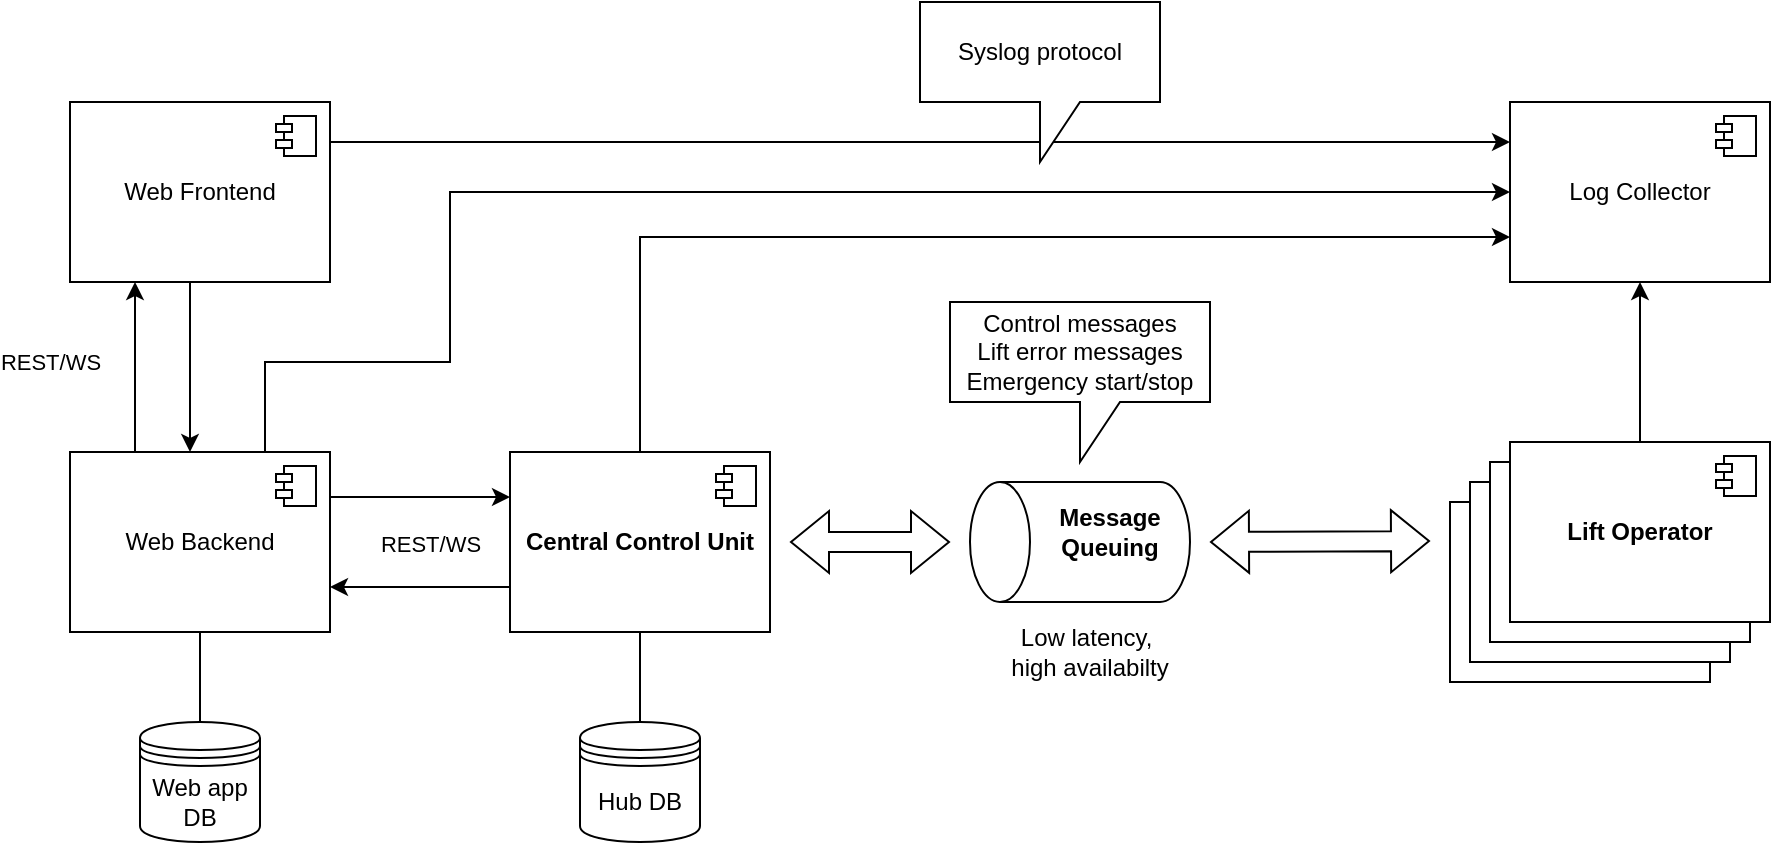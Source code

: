 <mxfile version="17.0.0"><diagram name="Page-1" id="emTHB_59putQoY60RVXt"><mxGraphModel dx="2048" dy="641" grid="1" gridSize="10" guides="1" tooltips="1" connect="1" arrows="1" fold="1" page="1" pageScale="1" pageWidth="850" pageHeight="1100" math="0" shadow="0"><root><mxCell id="0"/><mxCell id="1" parent="0"/><mxCell id="O1c68fL4nk2ieSyrmUxd-2" value="&lt;b&gt;Lift Operator&lt;br&gt;&lt;/b&gt;" style="html=1;dropTarget=0;whiteSpace=wrap;" parent="1" vertex="1"><mxGeometry x="630" y="440" width="130" height="90" as="geometry"/></mxCell><mxCell id="O1c68fL4nk2ieSyrmUxd-3" value="" style="shape=module;jettyWidth=8;jettyHeight=4;" parent="O1c68fL4nk2ieSyrmUxd-2" vertex="1"><mxGeometry x="1" width="20" height="20" relative="1" as="geometry"><mxPoint x="-27" y="7" as="offset"/></mxGeometry></mxCell><mxCell id="O1c68fL4nk2ieSyrmUxd-4" value="&lt;b&gt;Lift Operator&lt;br&gt;&lt;/b&gt;" style="html=1;dropTarget=0;whiteSpace=wrap;" parent="1" vertex="1"><mxGeometry x="640" y="430" width="130" height="90" as="geometry"/></mxCell><mxCell id="O1c68fL4nk2ieSyrmUxd-5" value="" style="shape=module;jettyWidth=8;jettyHeight=4;" parent="O1c68fL4nk2ieSyrmUxd-4" vertex="1"><mxGeometry x="1" width="20" height="20" relative="1" as="geometry"><mxPoint x="-27" y="7" as="offset"/></mxGeometry></mxCell><mxCell id="O1c68fL4nk2ieSyrmUxd-6" value="&lt;b&gt;Lift Operator&lt;br&gt;&lt;/b&gt;" style="html=1;dropTarget=0;whiteSpace=wrap;" parent="1" vertex="1"><mxGeometry x="650" y="420" width="130" height="90" as="geometry"/></mxCell><mxCell id="O1c68fL4nk2ieSyrmUxd-7" value="" style="shape=module;jettyWidth=8;jettyHeight=4;" parent="O1c68fL4nk2ieSyrmUxd-6" vertex="1"><mxGeometry x="1" width="20" height="20" relative="1" as="geometry"><mxPoint x="-27" y="7" as="offset"/></mxGeometry></mxCell><mxCell id="O1c68fL4nk2ieSyrmUxd-44" style="edgeStyle=orthogonalEdgeStyle;rounded=0;orthogonalLoop=1;jettySize=auto;html=1;exitX=0.5;exitY=0;exitDx=0;exitDy=0;entryX=0.5;entryY=1;entryDx=0;entryDy=0;" parent="1" source="O1c68fL4nk2ieSyrmUxd-8" target="O1c68fL4nk2ieSyrmUxd-40" edge="1"><mxGeometry relative="1" as="geometry"/></mxCell><mxCell id="O1c68fL4nk2ieSyrmUxd-8" value="&lt;b&gt;Lift Operator&lt;br&gt;&lt;/b&gt;" style="html=1;dropTarget=0;whiteSpace=wrap;" parent="1" vertex="1"><mxGeometry x="660" y="410" width="130" height="90" as="geometry"/></mxCell><mxCell id="O1c68fL4nk2ieSyrmUxd-9" value="" style="shape=module;jettyWidth=8;jettyHeight=4;" parent="O1c68fL4nk2ieSyrmUxd-8" vertex="1"><mxGeometry x="1" width="20" height="20" relative="1" as="geometry"><mxPoint x="-27" y="7" as="offset"/></mxGeometry></mxCell><mxCell id="O1c68fL4nk2ieSyrmUxd-31" style="edgeStyle=orthogonalEdgeStyle;rounded=0;orthogonalLoop=1;jettySize=auto;html=1;exitX=0;exitY=0.75;exitDx=0;exitDy=0;entryX=1;entryY=0.75;entryDx=0;entryDy=0;" parent="1" source="O1c68fL4nk2ieSyrmUxd-10" target="O1c68fL4nk2ieSyrmUxd-26" edge="1"><mxGeometry relative="1" as="geometry"/></mxCell><mxCell id="O1c68fL4nk2ieSyrmUxd-39" style="edgeStyle=orthogonalEdgeStyle;rounded=0;orthogonalLoop=1;jettySize=auto;html=1;exitX=0.5;exitY=1;exitDx=0;exitDy=0;entryX=0.5;entryY=0;entryDx=0;entryDy=0;endArrow=none;endFill=0;" parent="1" source="O1c68fL4nk2ieSyrmUxd-10" target="O1c68fL4nk2ieSyrmUxd-38" edge="1"><mxGeometry relative="1" as="geometry"/></mxCell><mxCell id="O1c68fL4nk2ieSyrmUxd-45" style="edgeStyle=orthogonalEdgeStyle;rounded=0;orthogonalLoop=1;jettySize=auto;html=1;exitX=0.5;exitY=0;exitDx=0;exitDy=0;entryX=0;entryY=0.75;entryDx=0;entryDy=0;" parent="1" source="O1c68fL4nk2ieSyrmUxd-10" target="O1c68fL4nk2ieSyrmUxd-40" edge="1"><mxGeometry relative="1" as="geometry"/></mxCell><mxCell id="O1c68fL4nk2ieSyrmUxd-10" value="&lt;div&gt;&lt;b&gt;Central Control Unit&lt;br&gt;&lt;/b&gt;&lt;/div&gt;" style="html=1;dropTarget=0;whiteSpace=wrap;" parent="1" vertex="1"><mxGeometry x="160" y="415" width="130" height="90" as="geometry"/></mxCell><mxCell id="O1c68fL4nk2ieSyrmUxd-11" value="" style="shape=module;jettyWidth=8;jettyHeight=4;" parent="O1c68fL4nk2ieSyrmUxd-10" vertex="1"><mxGeometry x="1" width="20" height="20" relative="1" as="geometry"><mxPoint x="-27" y="7" as="offset"/></mxGeometry></mxCell><mxCell id="O1c68fL4nk2ieSyrmUxd-13" value="" style="shape=cylinder3;whiteSpace=wrap;html=1;boundedLbl=1;backgroundOutline=1;size=15;rotation=-90;" parent="1" vertex="1"><mxGeometry x="415" y="405" width="60" height="110" as="geometry"/></mxCell><mxCell id="O1c68fL4nk2ieSyrmUxd-15" value="" style="shape=flexArrow;endArrow=classic;startArrow=classic;html=1;rounded=0;" parent="1" edge="1"><mxGeometry width="100" height="100" relative="1" as="geometry"><mxPoint x="510" y="460" as="sourcePoint"/><mxPoint x="620" y="459.5" as="targetPoint"/></mxGeometry></mxCell><mxCell id="O1c68fL4nk2ieSyrmUxd-16" value="" style="shape=flexArrow;endArrow=classic;startArrow=classic;html=1;rounded=0;" parent="1" edge="1"><mxGeometry width="100" height="100" relative="1" as="geometry"><mxPoint x="300" y="460" as="sourcePoint"/><mxPoint x="380" y="460" as="targetPoint"/></mxGeometry></mxCell><mxCell id="O1c68fL4nk2ieSyrmUxd-17" value="&lt;b&gt;Message Queuing&lt;br&gt;&lt;/b&gt;" style="text;html=1;strokeColor=none;fillColor=none;align=center;verticalAlign=middle;whiteSpace=wrap;rounded=0;" parent="1" vertex="1"><mxGeometry x="425" y="440" width="70" height="30" as="geometry"/></mxCell><mxCell id="O1c68fL4nk2ieSyrmUxd-18" value="&lt;div&gt;Low latency,&amp;nbsp;&lt;/div&gt;&lt;div&gt;high availabilty&lt;/div&gt;" style="text;html=1;strokeColor=none;fillColor=none;align=center;verticalAlign=middle;whiteSpace=wrap;rounded=0;" parent="1" vertex="1"><mxGeometry x="400" y="500" width="100" height="30" as="geometry"/></mxCell><mxCell id="O1c68fL4nk2ieSyrmUxd-25" value="&lt;div&gt;Control messages&lt;/div&gt;&lt;div&gt;Lift error messages&lt;/div&gt;&lt;div&gt;Emergency start/stop&lt;br&gt;&lt;/div&gt;" style="shape=callout;whiteSpace=wrap;html=1;perimeter=calloutPerimeter;" parent="1" vertex="1"><mxGeometry x="380" y="340" width="130" height="80" as="geometry"/></mxCell><mxCell id="O1c68fL4nk2ieSyrmUxd-30" value="REST/WS" style="edgeStyle=orthogonalEdgeStyle;rounded=0;orthogonalLoop=1;jettySize=auto;html=1;exitX=1;exitY=0.25;exitDx=0;exitDy=0;entryX=0;entryY=0.25;entryDx=0;entryDy=0;" parent="1" source="O1c68fL4nk2ieSyrmUxd-26" target="O1c68fL4nk2ieSyrmUxd-10" edge="1"><mxGeometry x="0.111" y="-22" relative="1" as="geometry"><mxPoint y="1" as="offset"/></mxGeometry></mxCell><mxCell id="O1c68fL4nk2ieSyrmUxd-32" style="edgeStyle=orthogonalEdgeStyle;rounded=0;orthogonalLoop=1;jettySize=auto;html=1;exitX=0.25;exitY=0;exitDx=0;exitDy=0;entryX=0.25;entryY=1;entryDx=0;entryDy=0;" parent="1" source="O1c68fL4nk2ieSyrmUxd-26" target="O1c68fL4nk2ieSyrmUxd-28" edge="1"><mxGeometry relative="1" as="geometry"/></mxCell><mxCell id="O1c68fL4nk2ieSyrmUxd-37" style="edgeStyle=orthogonalEdgeStyle;rounded=0;orthogonalLoop=1;jettySize=auto;html=1;exitX=0.5;exitY=1;exitDx=0;exitDy=0;entryX=0.5;entryY=0;entryDx=0;entryDy=0;endArrow=none;endFill=0;" parent="1" source="O1c68fL4nk2ieSyrmUxd-26" target="O1c68fL4nk2ieSyrmUxd-35" edge="1"><mxGeometry relative="1" as="geometry"/></mxCell><mxCell id="O1c68fL4nk2ieSyrmUxd-46" style="edgeStyle=orthogonalEdgeStyle;rounded=0;orthogonalLoop=1;jettySize=auto;html=1;exitX=0.75;exitY=0;exitDx=0;exitDy=0;entryX=0;entryY=0.5;entryDx=0;entryDy=0;" parent="1" source="O1c68fL4nk2ieSyrmUxd-26" target="O1c68fL4nk2ieSyrmUxd-40" edge="1"><mxGeometry relative="1" as="geometry"><Array as="points"><mxPoint x="38" y="370"/><mxPoint x="130" y="370"/><mxPoint x="130" y="285"/></Array></mxGeometry></mxCell><mxCell id="O1c68fL4nk2ieSyrmUxd-26" value="Web Backend" style="html=1;dropTarget=0;whiteSpace=wrap;" parent="1" vertex="1"><mxGeometry x="-60" y="415" width="130" height="90" as="geometry"/></mxCell><mxCell id="O1c68fL4nk2ieSyrmUxd-27" value="" style="shape=module;jettyWidth=8;jettyHeight=4;" parent="O1c68fL4nk2ieSyrmUxd-26" vertex="1"><mxGeometry x="1" width="20" height="20" relative="1" as="geometry"><mxPoint x="-27" y="7" as="offset"/></mxGeometry></mxCell><mxCell id="O1c68fL4nk2ieSyrmUxd-33" value="REST/WS" style="edgeStyle=orthogonalEdgeStyle;rounded=0;orthogonalLoop=1;jettySize=auto;html=1;exitX=0.5;exitY=1;exitDx=0;exitDy=0;" parent="1" source="O1c68fL4nk2ieSyrmUxd-28" edge="1"><mxGeometry y="-70" relative="1" as="geometry"><mxPoint y="415" as="targetPoint"/><Array as="points"><mxPoint y="330"/><mxPoint y="415"/></Array><mxPoint as="offset"/></mxGeometry></mxCell><mxCell id="O1c68fL4nk2ieSyrmUxd-42" style="edgeStyle=orthogonalEdgeStyle;rounded=0;orthogonalLoop=1;jettySize=auto;html=1;exitX=1;exitY=0.5;exitDx=0;exitDy=0;entryX=0;entryY=0.5;entryDx=0;entryDy=0;" parent="1" edge="1"><mxGeometry relative="1" as="geometry"><mxPoint x="70" y="260" as="sourcePoint"/><mxPoint x="660" y="260" as="targetPoint"/></mxGeometry></mxCell><mxCell id="O1c68fL4nk2ieSyrmUxd-28" value="Web Frontend" style="html=1;dropTarget=0;whiteSpace=wrap;" parent="1" vertex="1"><mxGeometry x="-60" y="240" width="130" height="90" as="geometry"/></mxCell><mxCell id="O1c68fL4nk2ieSyrmUxd-29" value="" style="shape=module;jettyWidth=8;jettyHeight=4;" parent="O1c68fL4nk2ieSyrmUxd-28" vertex="1"><mxGeometry x="1" width="20" height="20" relative="1" as="geometry"><mxPoint x="-27" y="7" as="offset"/></mxGeometry></mxCell><mxCell id="O1c68fL4nk2ieSyrmUxd-35" value="Web app DB" style="shape=datastore;whiteSpace=wrap;html=1;" parent="1" vertex="1"><mxGeometry x="-25" y="550" width="60" height="60" as="geometry"/></mxCell><mxCell id="O1c68fL4nk2ieSyrmUxd-38" value="Hub DB" style="shape=datastore;whiteSpace=wrap;html=1;" parent="1" vertex="1"><mxGeometry x="195" y="550" width="60" height="60" as="geometry"/></mxCell><mxCell id="O1c68fL4nk2ieSyrmUxd-40" value="Log Collector" style="html=1;dropTarget=0;whiteSpace=wrap;" parent="1" vertex="1"><mxGeometry x="660" y="240" width="130" height="90" as="geometry"/></mxCell><mxCell id="O1c68fL4nk2ieSyrmUxd-41" value="" style="shape=module;jettyWidth=8;jettyHeight=4;" parent="O1c68fL4nk2ieSyrmUxd-40" vertex="1"><mxGeometry x="1" width="20" height="20" relative="1" as="geometry"><mxPoint x="-27" y="7" as="offset"/></mxGeometry></mxCell><mxCell id="O1c68fL4nk2ieSyrmUxd-48" value="Syslog protocol" style="shape=callout;whiteSpace=wrap;html=1;perimeter=calloutPerimeter;" parent="1" vertex="1"><mxGeometry x="365" y="190" width="120" height="80" as="geometry"/></mxCell></root></mxGraphModel></diagram></mxfile>